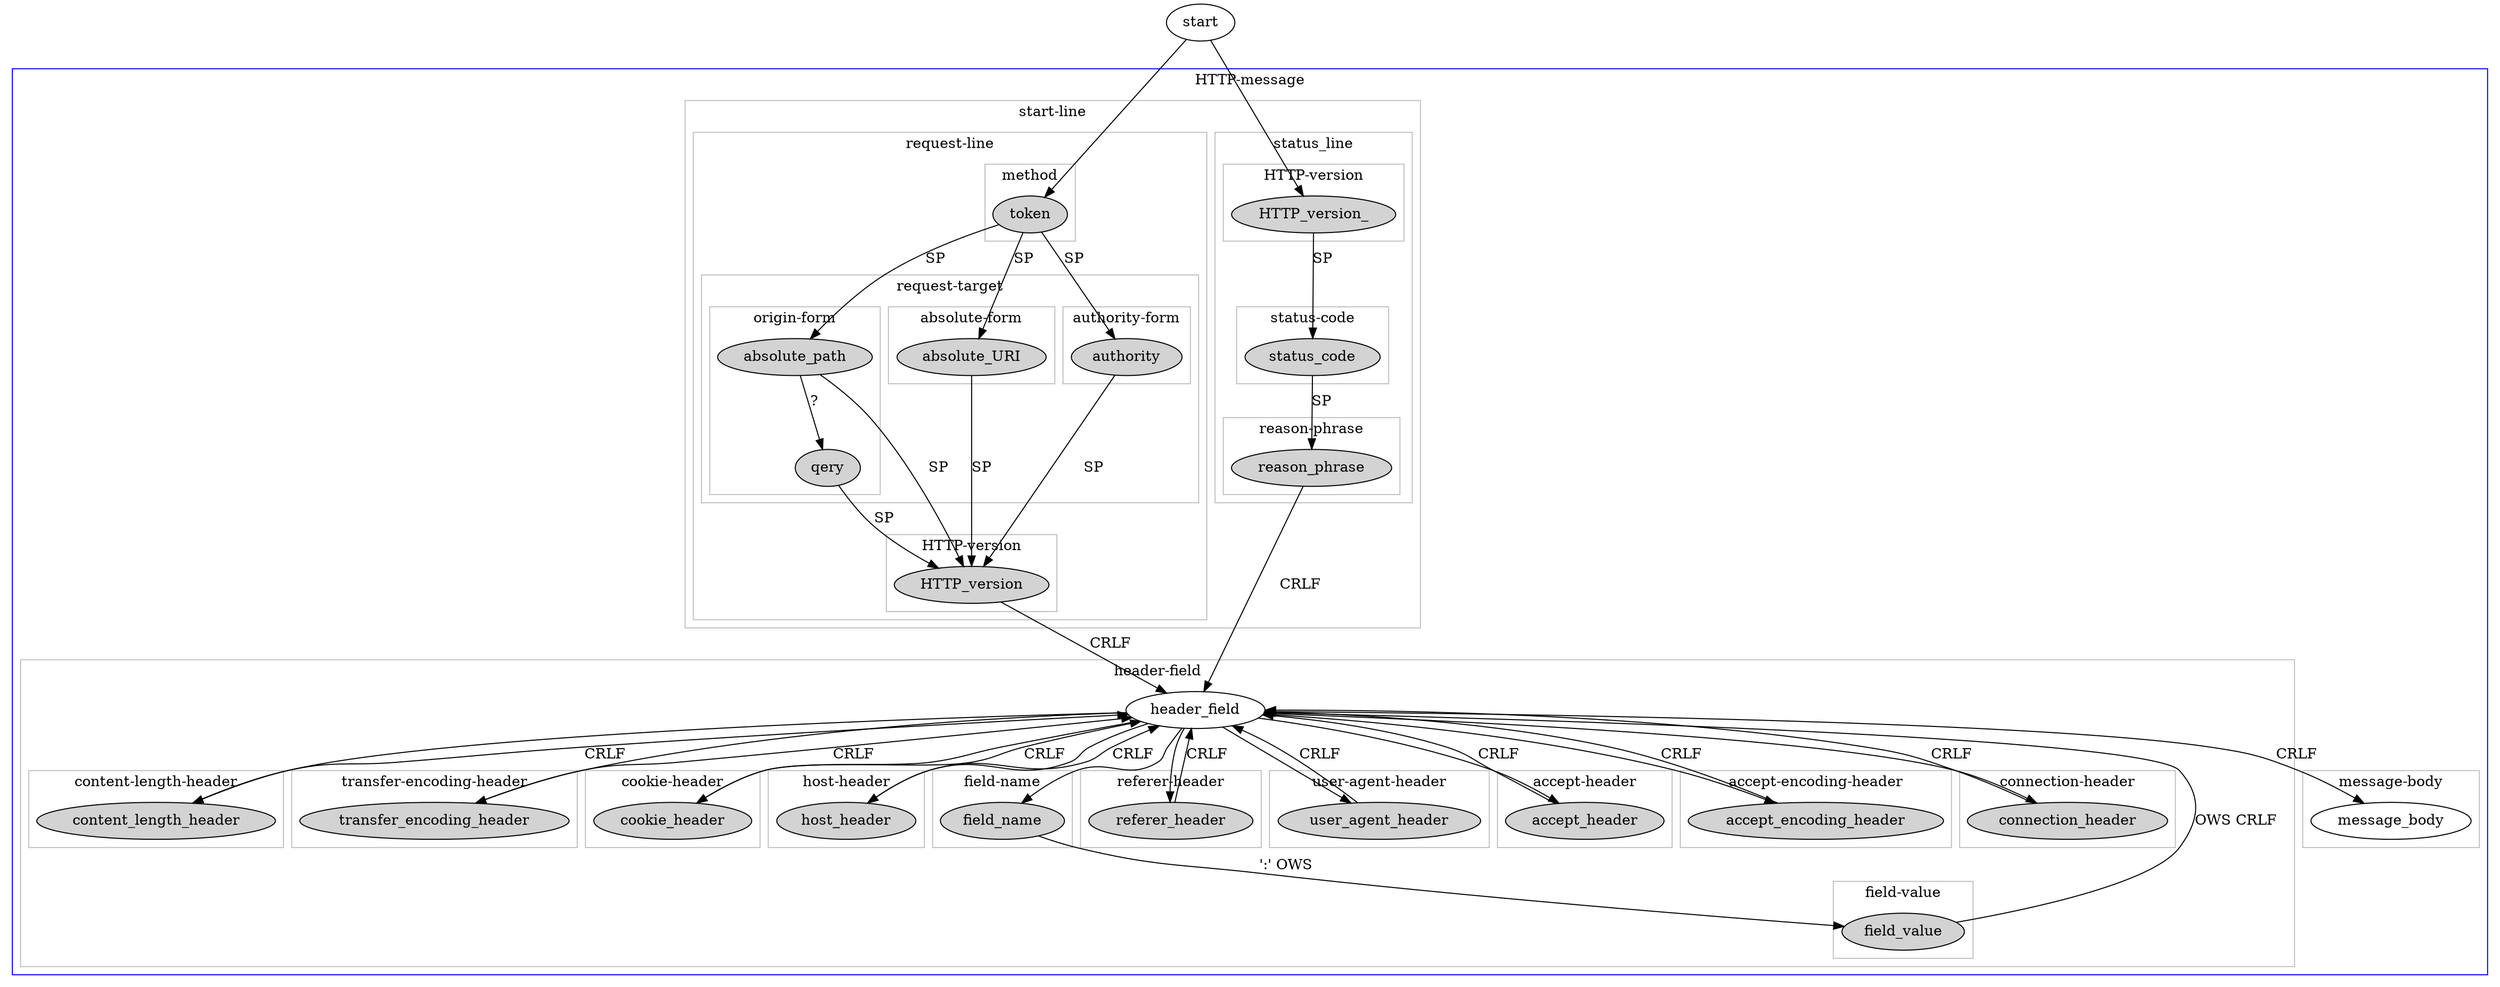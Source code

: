digraph G {
	graph [compound=true];
	start;
	subgraph cluster_http_message {
		label = "HTTP-message";
		color=blue;
		subgraph cluster_start_line {
			color=grey;
			label = "start-line";
			subgraph cluster_request_line {
				label = "request-line";
				subgraph cluster_method {
					token [style=filled];
					label = "method";
				}
				subgraph cluster_request_target {
					label = "request-target";
					subgraph cluster_origin_form {
						label = "origin-form";
						absolute_path [style=filled];
						qery [style=filled];
					}
					subgraph cluster_absolute_form {
						absolute_URI [style=filled];
						label = "absolute-form";
						subgraph cluster_absolute_URI {
							label = "absolute-URI";
						}
					}
					subgraph cluster_authority_form {
						label = "authority-form";
						authority [style="filled"];
					}
					subgraph cluster_asterisk_form {
						label = "asterisk-form";
					}
				}
				subgraph cluster_HTTP_version {
					label = "HTTP-version";
					HTTP_version[style=filled];						
				}
			}
			subgraph cluster_status_line {
				label = "status_line";
				subgraph cluster_HTTP_version_ {
					HTTP_version_[style=filled];
					label = "HTTP-version";
				}
				subgraph cluster_status_code {
					status_code [style=filled];
					label = "status-code";
				}
				subgraph cluster_reason_phrase {
					reason_phrase[style=filled];
					label = "reason-phrase";
				}
			}
		}
		subgraph cluster_header_field {
			color=grey;
			header_field;
			label = "header-field";
			subgraph cluster_transfer_content_length_header {
				label="content-length-header"
				content_length_header [style=filled]
			}
			subgraph cluster_transfer_encoding_header {
				label="transfer-encoding-header"
				transfer_encoding_header [style=filled]
			}
			subgraph cluster_cookie_header {
				label="cookie-header"
				cookie_header [style=filled]
			}
			subgraph cluster_host_header {
				label="host-header"
				host_header [style=filled]
			}
			subgraph cluster_referer_header {
				label="referer-header"
				referer_header [style=filled]
			}
			subgraph cluster_user_agent_header {
				label="user-agent-header"
				user_agent_header [style=filled]
			}
			subgraph cluster_accept_header {
				label="accept-header"
				accept_header [style=filled]
			}
			subgraph cluster_accept_encoding_header {
				label="accept-encoding-header"
				accept_encoding_header [style=filled]
			}
			subgraph cluster_connection_header {
				label="connection-header"
				connection_header [style=filled]
			}
			subgraph cluster_field_name {
				label="field-name"
				field_name [style=filled]
			}
			subgraph cluster_field_value {
				label="field-value"
				field_value  [style=filled]
			}
		}
		subgraph cluster_message_body {
			color=grey;
			message_body;
			label = "message-body";
		}
	}
	start -> token; 
		token -> absolute_path [label="SP"];
		absolute_path -> qery [label= "?"];
		token -> absolute_URI [label="SP"];
		token -> authority [label="SP"];
		qery -> HTTP_version [label=SP];
		absolute_path -> HTTP_version [label="SP"];
		authority -> HTTP_version [label="SP"];
		absolute_URI -> HTTP_version [label="SP"];
		HTTP_version -> header_field [label="CRLF"]
	start -> HTTP_version_;
		HTTP_version_ -> status_code [label="SP"];
		status_code -> reason_phrase [label="SP"];
		reason_phrase -> header_field [label="CRLF"]
	header_field -> content_length_header
	header_field -> transfer_encoding_header
	header_field -> cookie_header
	header_field -> host_header
	header_field -> referer_header
	header_field -> user_agent_header
	header_field -> accept_header
	header_field -> accept_encoding_header
	header_field -> connection_header
	header_field -> field_name
	field_name -> field_value [label="':' OWS"]
	field_value -> header_field [label="OWS CRLF"]
	content_length_header -> header_field [label="CRLF"]
	transfer_encoding_header -> header_field [label="CRLF"]
	cookie_header -> header_field [label="CRLF"]
	host_header -> header_field [label="CRLF"]
	referer_header -> header_field [label="CRLF"]
	user_agent_header -> header_field [label="CRLF"]
	accept_header -> header_field [label="CRLF"]
	accept_encoding_header -> header_field [label="CRLF"]
	connection_header -> header_field [label="CRLF"]

	header_field -> message_body [label="CRLF"]
}
